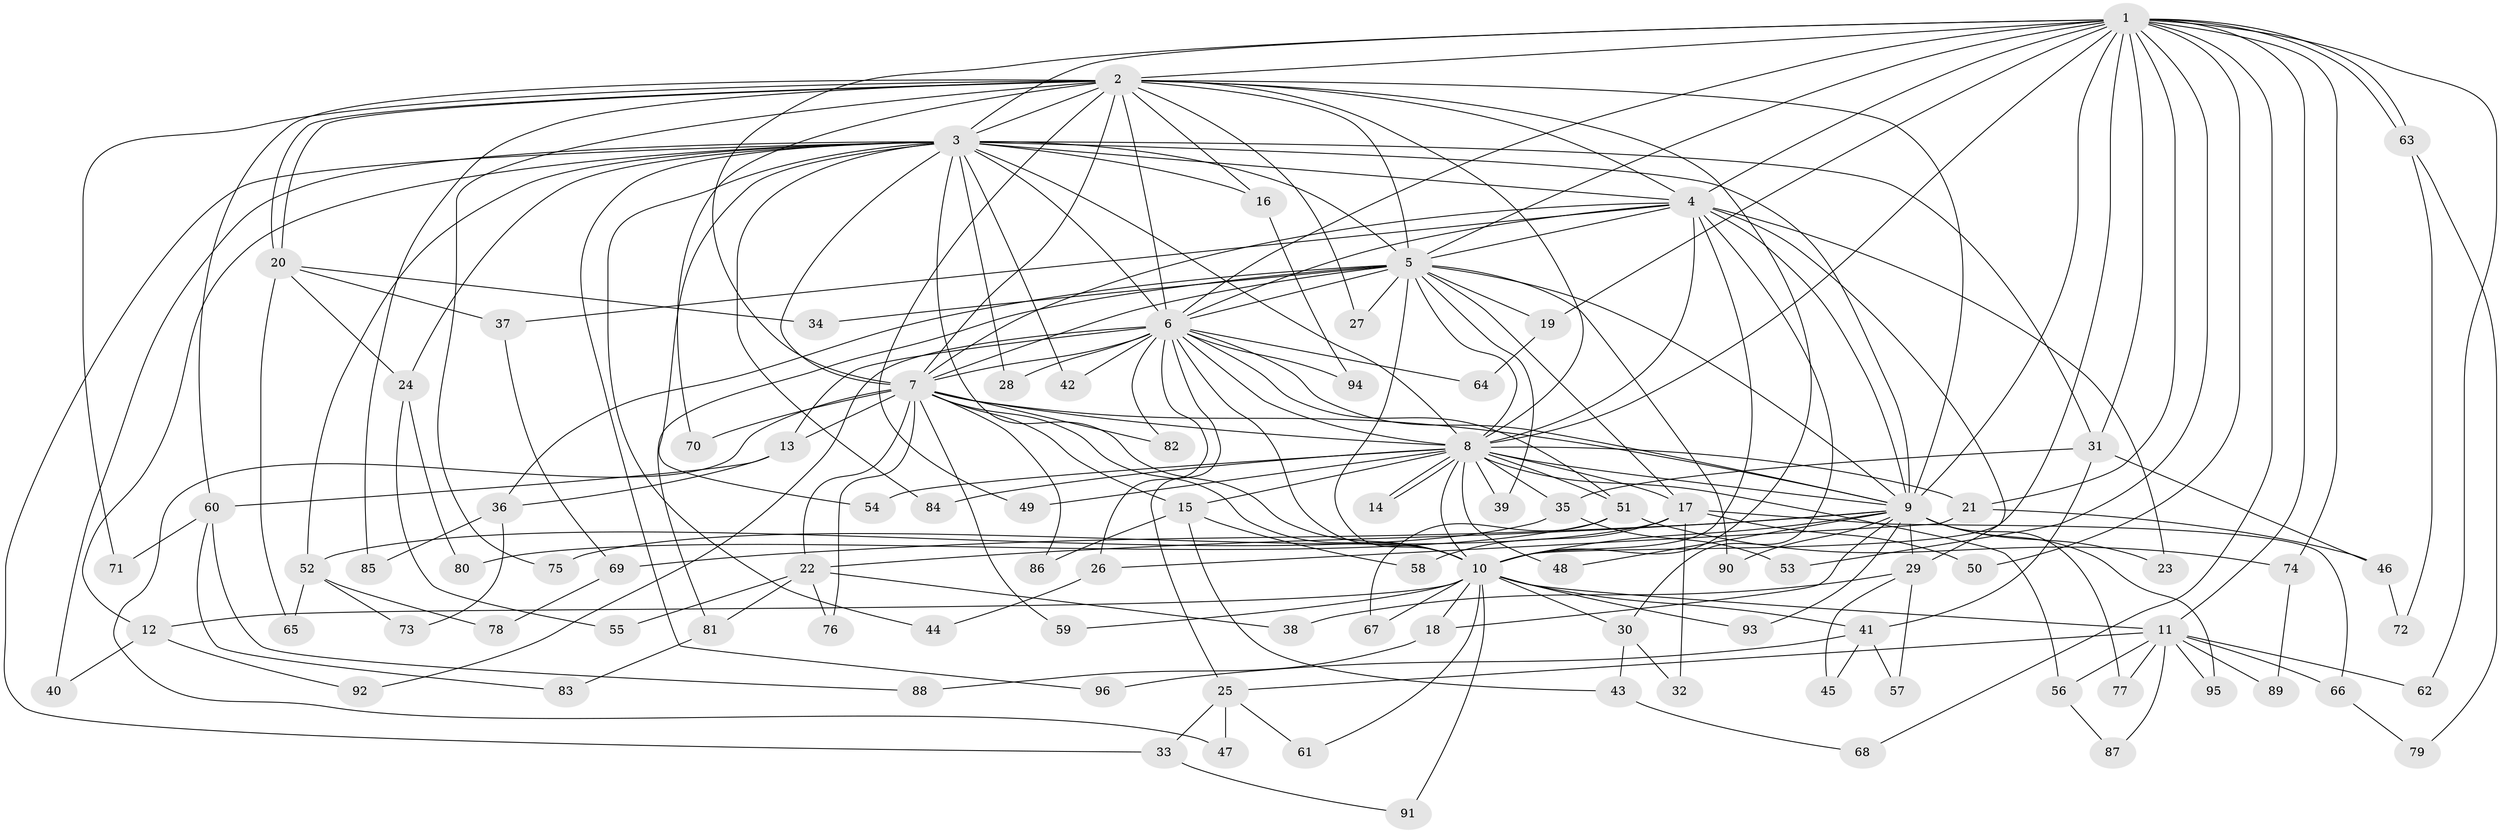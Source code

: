 // coarse degree distribution, {18: 0.013888888888888888, 17: 0.041666666666666664, 22: 0.013888888888888888, 13: 0.013888888888888888, 14: 0.013888888888888888, 19: 0.013888888888888888, 25: 0.013888888888888888, 10: 0.013888888888888888, 3: 0.1111111111111111, 4: 0.06944444444444445, 6: 0.027777777777777776, 7: 0.041666666666666664, 2: 0.5138888888888888, 5: 0.08333333333333333, 1: 0.013888888888888888}
// Generated by graph-tools (version 1.1) at 2025/41/03/06/25 10:41:43]
// undirected, 96 vertices, 217 edges
graph export_dot {
graph [start="1"]
  node [color=gray90,style=filled];
  1;
  2;
  3;
  4;
  5;
  6;
  7;
  8;
  9;
  10;
  11;
  12;
  13;
  14;
  15;
  16;
  17;
  18;
  19;
  20;
  21;
  22;
  23;
  24;
  25;
  26;
  27;
  28;
  29;
  30;
  31;
  32;
  33;
  34;
  35;
  36;
  37;
  38;
  39;
  40;
  41;
  42;
  43;
  44;
  45;
  46;
  47;
  48;
  49;
  50;
  51;
  52;
  53;
  54;
  55;
  56;
  57;
  58;
  59;
  60;
  61;
  62;
  63;
  64;
  65;
  66;
  67;
  68;
  69;
  70;
  71;
  72;
  73;
  74;
  75;
  76;
  77;
  78;
  79;
  80;
  81;
  82;
  83;
  84;
  85;
  86;
  87;
  88;
  89;
  90;
  91;
  92;
  93;
  94;
  95;
  96;
  1 -- 2;
  1 -- 3;
  1 -- 4;
  1 -- 5;
  1 -- 6;
  1 -- 7;
  1 -- 8;
  1 -- 9;
  1 -- 10;
  1 -- 11;
  1 -- 19;
  1 -- 21;
  1 -- 31;
  1 -- 50;
  1 -- 53;
  1 -- 62;
  1 -- 63;
  1 -- 63;
  1 -- 68;
  1 -- 74;
  2 -- 3;
  2 -- 4;
  2 -- 5;
  2 -- 6;
  2 -- 7;
  2 -- 8;
  2 -- 9;
  2 -- 10;
  2 -- 16;
  2 -- 20;
  2 -- 20;
  2 -- 27;
  2 -- 49;
  2 -- 60;
  2 -- 70;
  2 -- 71;
  2 -- 75;
  2 -- 85;
  3 -- 4;
  3 -- 5;
  3 -- 6;
  3 -- 7;
  3 -- 8;
  3 -- 9;
  3 -- 10;
  3 -- 12;
  3 -- 16;
  3 -- 24;
  3 -- 28;
  3 -- 31;
  3 -- 33;
  3 -- 40;
  3 -- 42;
  3 -- 44;
  3 -- 52;
  3 -- 54;
  3 -- 84;
  3 -- 96;
  4 -- 5;
  4 -- 6;
  4 -- 7;
  4 -- 8;
  4 -- 9;
  4 -- 10;
  4 -- 23;
  4 -- 29;
  4 -- 30;
  4 -- 37;
  5 -- 6;
  5 -- 7;
  5 -- 8;
  5 -- 9;
  5 -- 10;
  5 -- 17;
  5 -- 19;
  5 -- 27;
  5 -- 34;
  5 -- 36;
  5 -- 39;
  5 -- 81;
  5 -- 90;
  6 -- 7;
  6 -- 8;
  6 -- 9;
  6 -- 10;
  6 -- 13;
  6 -- 25;
  6 -- 26;
  6 -- 28;
  6 -- 42;
  6 -- 51;
  6 -- 64;
  6 -- 82;
  6 -- 92;
  6 -- 94;
  7 -- 8;
  7 -- 9;
  7 -- 10;
  7 -- 13;
  7 -- 15;
  7 -- 22;
  7 -- 47;
  7 -- 59;
  7 -- 70;
  7 -- 76;
  7 -- 82;
  7 -- 86;
  8 -- 9;
  8 -- 10;
  8 -- 14;
  8 -- 14;
  8 -- 15;
  8 -- 17;
  8 -- 21;
  8 -- 35;
  8 -- 39;
  8 -- 48;
  8 -- 49;
  8 -- 51;
  8 -- 54;
  8 -- 56;
  8 -- 84;
  9 -- 10;
  9 -- 18;
  9 -- 22;
  9 -- 23;
  9 -- 29;
  9 -- 48;
  9 -- 69;
  9 -- 77;
  9 -- 90;
  9 -- 93;
  9 -- 95;
  10 -- 11;
  10 -- 12;
  10 -- 18;
  10 -- 30;
  10 -- 41;
  10 -- 59;
  10 -- 61;
  10 -- 67;
  10 -- 91;
  10 -- 93;
  11 -- 25;
  11 -- 56;
  11 -- 62;
  11 -- 66;
  11 -- 77;
  11 -- 87;
  11 -- 89;
  11 -- 95;
  12 -- 40;
  12 -- 92;
  13 -- 36;
  13 -- 60;
  15 -- 43;
  15 -- 58;
  15 -- 86;
  16 -- 94;
  17 -- 32;
  17 -- 50;
  17 -- 58;
  17 -- 66;
  17 -- 75;
  18 -- 88;
  19 -- 64;
  20 -- 24;
  20 -- 34;
  20 -- 37;
  20 -- 65;
  21 -- 26;
  21 -- 46;
  22 -- 38;
  22 -- 55;
  22 -- 76;
  22 -- 81;
  24 -- 55;
  24 -- 80;
  25 -- 33;
  25 -- 47;
  25 -- 61;
  26 -- 44;
  29 -- 38;
  29 -- 45;
  29 -- 57;
  30 -- 32;
  30 -- 43;
  31 -- 35;
  31 -- 41;
  31 -- 46;
  33 -- 91;
  35 -- 52;
  35 -- 53;
  36 -- 73;
  36 -- 85;
  37 -- 69;
  41 -- 45;
  41 -- 57;
  41 -- 96;
  43 -- 68;
  46 -- 72;
  51 -- 67;
  51 -- 74;
  51 -- 80;
  52 -- 65;
  52 -- 73;
  52 -- 78;
  56 -- 87;
  60 -- 71;
  60 -- 83;
  60 -- 88;
  63 -- 72;
  63 -- 79;
  66 -- 79;
  69 -- 78;
  74 -- 89;
  81 -- 83;
}
